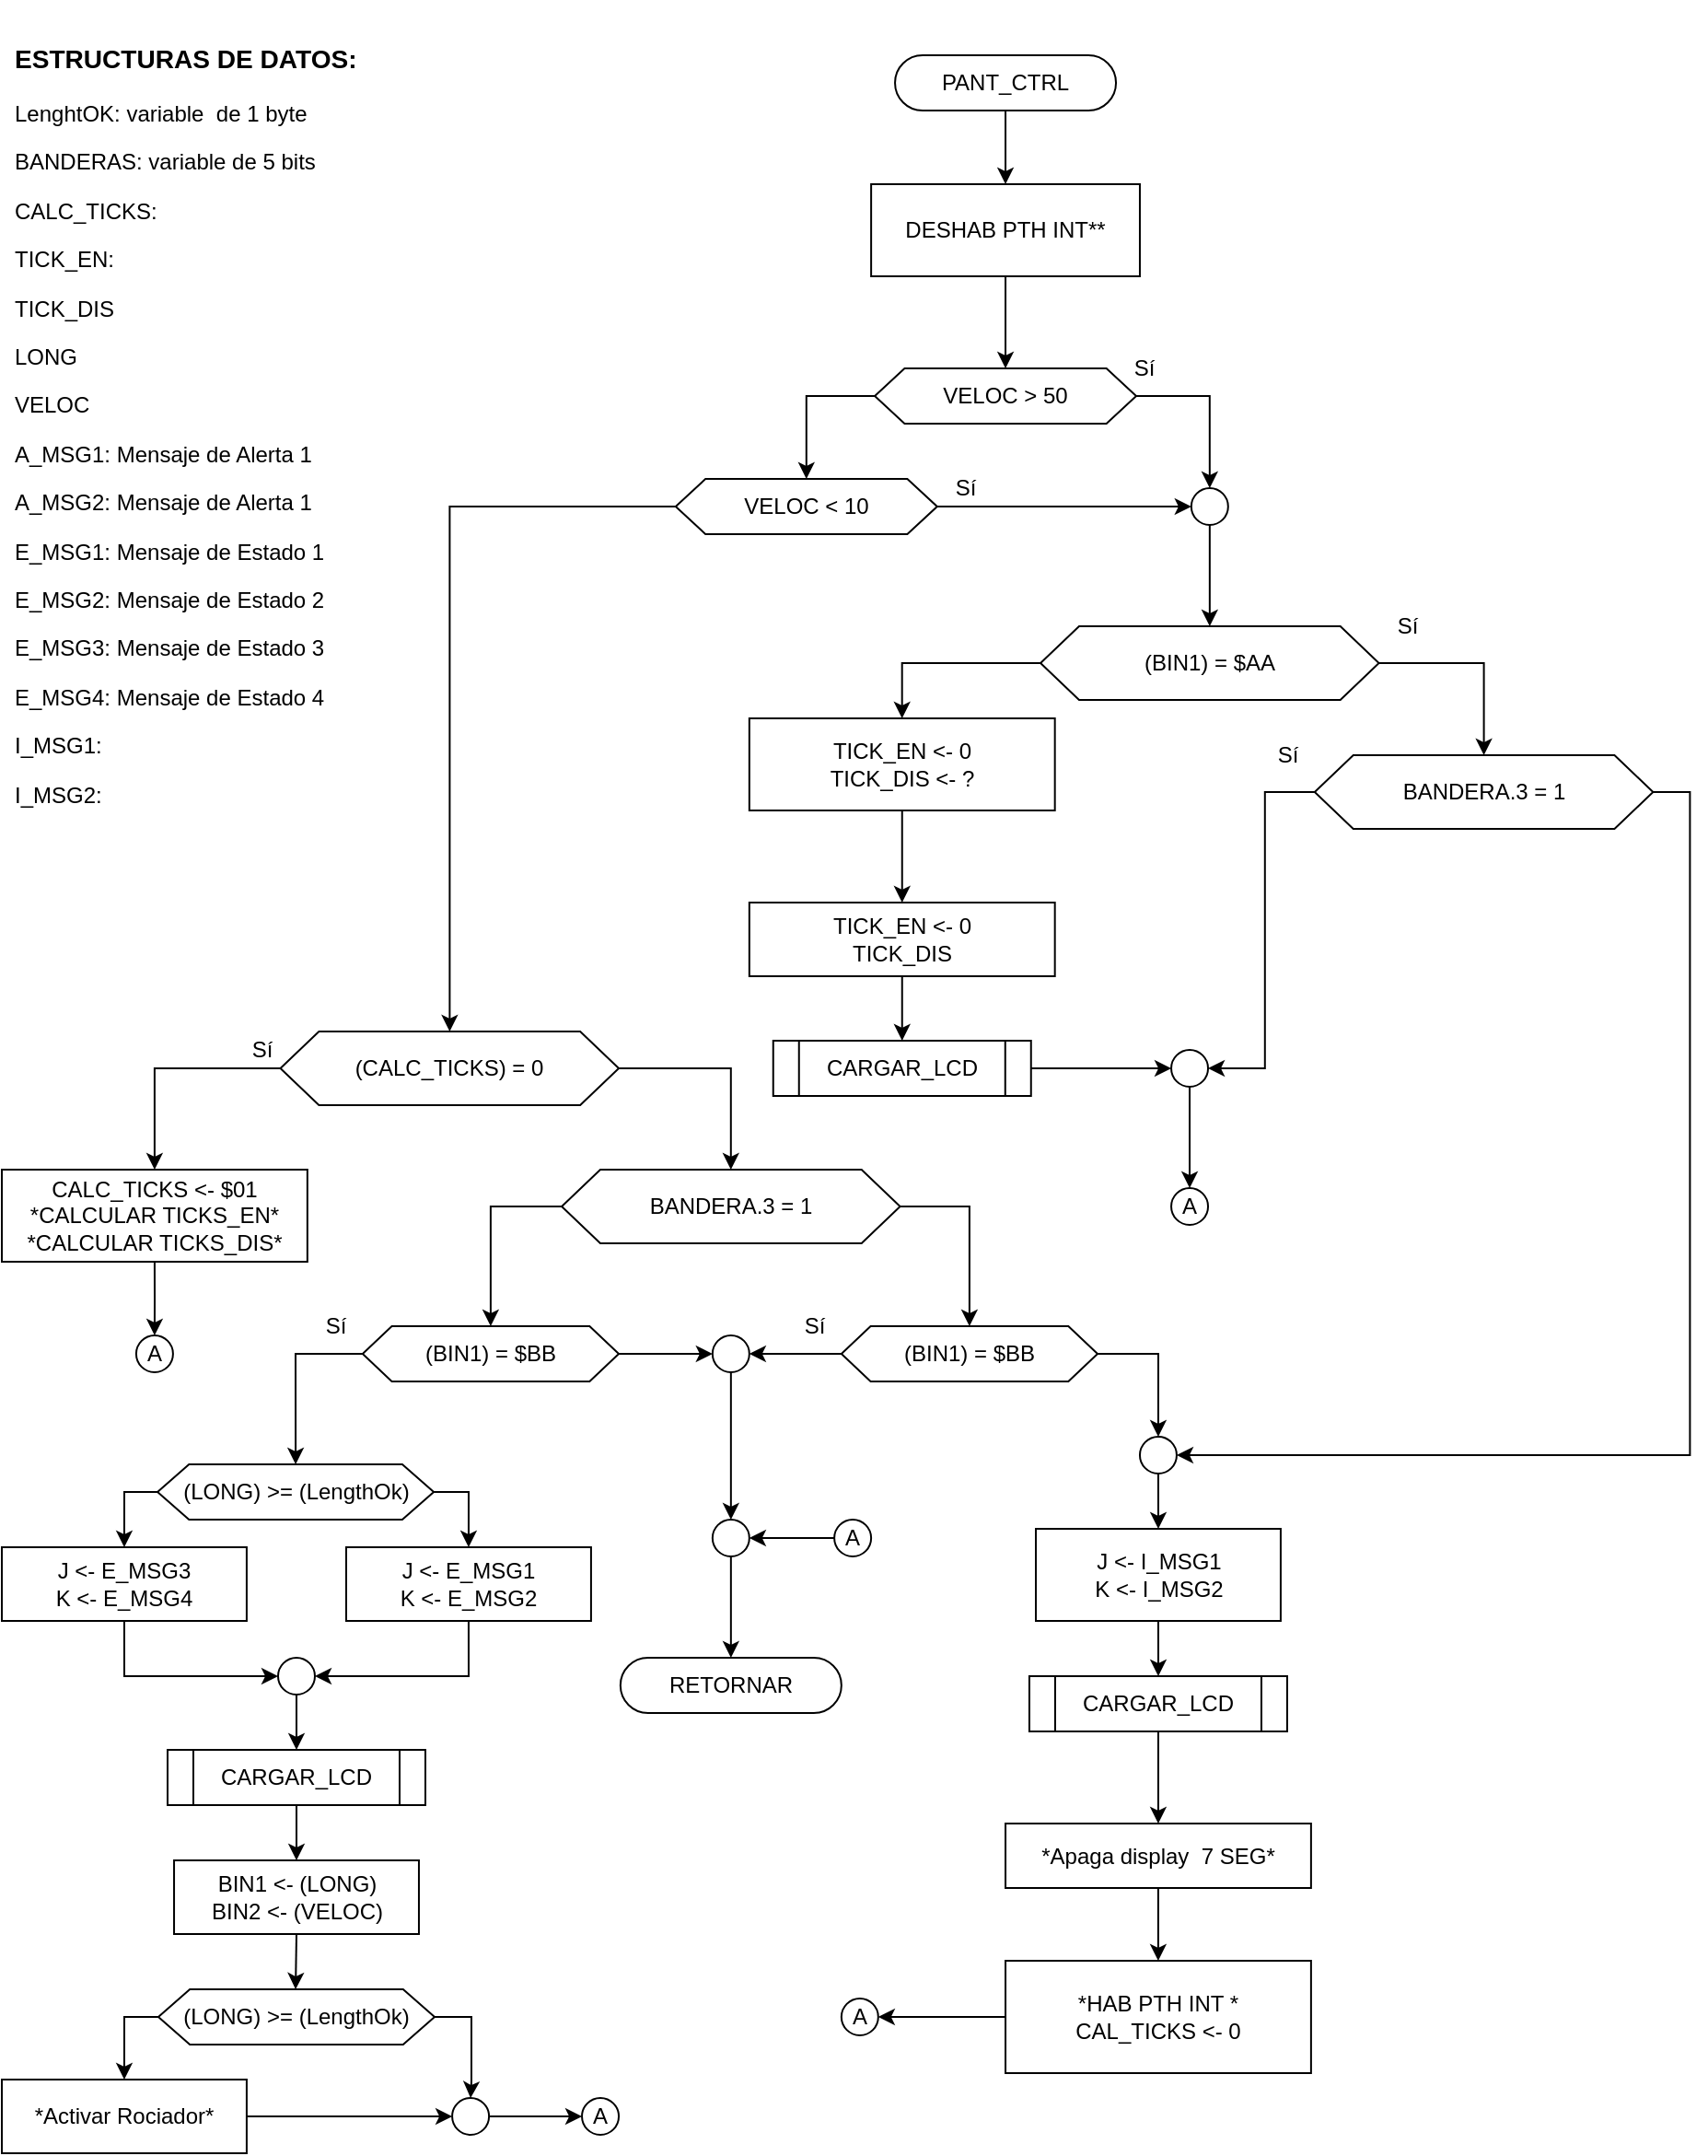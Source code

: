 <mxfile version="13.4.1" type="device"><diagram id="k1CxxK9mM7SZkVMa6Vli" name="Page-1"><mxGraphModel dx="2657" dy="999" grid="1" gridSize="10" guides="1" tooltips="1" connect="1" arrows="1" fold="1" page="1" pageScale="1" pageWidth="827" pageHeight="1169" math="0" shadow="0"><root><mxCell id="0"/><mxCell id="1" parent="0"/><mxCell id="9ohhm1cItvz7kq_N0Z25-7" style="edgeStyle=orthogonalEdgeStyle;rounded=0;orthogonalLoop=1;jettySize=auto;html=1;exitX=0.5;exitY=1;exitDx=0;exitDy=0;entryX=0.5;entryY=0;entryDx=0;entryDy=0;" edge="1" parent="1" source="9ohhm1cItvz7kq_N0Z25-1" target="9ohhm1cItvz7kq_N0Z25-6"><mxGeometry relative="1" as="geometry"/></mxCell><mxCell id="9ohhm1cItvz7kq_N0Z25-1" value="PANT_CTRL" style="rounded=1;whiteSpace=wrap;html=1;fontSize=12;glass=0;strokeWidth=1;shadow=0;arcSize=50;" vertex="1" parent="1"><mxGeometry x="-1144.98" y="30" width="120" height="30" as="geometry"/></mxCell><mxCell id="9ohhm1cItvz7kq_N0Z25-38" value="" style="edgeStyle=orthogonalEdgeStyle;rounded=0;orthogonalLoop=1;jettySize=auto;html=1;" edge="1" parent="1" source="9ohhm1cItvz7kq_N0Z25-3" target="9ohhm1cItvz7kq_N0Z25-37"><mxGeometry relative="1" as="geometry"/></mxCell><mxCell id="9ohhm1cItvz7kq_N0Z25-3" value="TICK_EN &amp;lt;- 0&lt;br&gt;TICK_DIS &amp;lt;- ?" style="rounded=0;whiteSpace=wrap;html=1;" vertex="1" parent="1"><mxGeometry x="-1224.08" y="390" width="165.92" height="50" as="geometry"/></mxCell><mxCell id="9ohhm1cItvz7kq_N0Z25-41" style="edgeStyle=orthogonalEdgeStyle;rounded=0;orthogonalLoop=1;jettySize=auto;html=1;exitX=0.5;exitY=1;exitDx=0;exitDy=0;entryX=0.5;entryY=0;entryDx=0;entryDy=0;" edge="1" parent="1" source="9ohhm1cItvz7kq_N0Z25-37" target="9ohhm1cItvz7kq_N0Z25-40"><mxGeometry relative="1" as="geometry"/></mxCell><mxCell id="9ohhm1cItvz7kq_N0Z25-37" value="TICK_EN &amp;lt;- 0&lt;br&gt;TICK_DIS" style="rounded=0;whiteSpace=wrap;html=1;" vertex="1" parent="1"><mxGeometry x="-1224.08" y="490" width="165.92" height="40" as="geometry"/></mxCell><mxCell id="9ohhm1cItvz7kq_N0Z25-16" style="edgeStyle=orthogonalEdgeStyle;rounded=0;orthogonalLoop=1;jettySize=auto;html=1;exitX=0.5;exitY=1;exitDx=0;exitDy=0;entryX=0.5;entryY=0;entryDx=0;entryDy=0;" edge="1" parent="1" source="9ohhm1cItvz7kq_N0Z25-6" target="9ohhm1cItvz7kq_N0Z25-8"><mxGeometry relative="1" as="geometry"/></mxCell><mxCell id="9ohhm1cItvz7kq_N0Z25-6" value="DESHAB PTH INT**" style="rounded=0;whiteSpace=wrap;html=1;" vertex="1" parent="1"><mxGeometry x="-1157.94" y="100" width="145.92" height="50" as="geometry"/></mxCell><mxCell id="9ohhm1cItvz7kq_N0Z25-12" style="edgeStyle=orthogonalEdgeStyle;rounded=0;orthogonalLoop=1;jettySize=auto;html=1;exitX=1;exitY=0.5;exitDx=0;exitDy=0;entryX=0.5;entryY=0;entryDx=0;entryDy=0;" edge="1" parent="1" source="9ohhm1cItvz7kq_N0Z25-8" target="9ohhm1cItvz7kq_N0Z25-10"><mxGeometry relative="1" as="geometry"/></mxCell><mxCell id="9ohhm1cItvz7kq_N0Z25-15" style="edgeStyle=orthogonalEdgeStyle;rounded=0;orthogonalLoop=1;jettySize=auto;html=1;exitX=0;exitY=0.5;exitDx=0;exitDy=0;" edge="1" parent="1" source="9ohhm1cItvz7kq_N0Z25-8" target="9ohhm1cItvz7kq_N0Z25-9"><mxGeometry relative="1" as="geometry"/></mxCell><mxCell id="9ohhm1cItvz7kq_N0Z25-8" value="VELOC &amp;gt; 50" style="shape=hexagon;perimeter=hexagonPerimeter2;whiteSpace=wrap;html=1;size=0.114;" vertex="1" parent="1"><mxGeometry x="-1155.96" y="200" width="141.97" height="30" as="geometry"/></mxCell><mxCell id="9ohhm1cItvz7kq_N0Z25-13" style="edgeStyle=orthogonalEdgeStyle;rounded=0;orthogonalLoop=1;jettySize=auto;html=1;exitX=1;exitY=0.5;exitDx=0;exitDy=0;entryX=0;entryY=0.5;entryDx=0;entryDy=0;" edge="1" parent="1" source="9ohhm1cItvz7kq_N0Z25-9" target="9ohhm1cItvz7kq_N0Z25-10"><mxGeometry relative="1" as="geometry"/></mxCell><mxCell id="9ohhm1cItvz7kq_N0Z25-48" style="edgeStyle=orthogonalEdgeStyle;rounded=0;orthogonalLoop=1;jettySize=auto;html=1;exitX=0;exitY=0.5;exitDx=0;exitDy=0;" edge="1" parent="1" source="9ohhm1cItvz7kq_N0Z25-9" target="9ohhm1cItvz7kq_N0Z25-47"><mxGeometry relative="1" as="geometry"/></mxCell><mxCell id="9ohhm1cItvz7kq_N0Z25-9" value="VELOC &amp;lt; 10" style="shape=hexagon;perimeter=hexagonPerimeter2;whiteSpace=wrap;html=1;size=0.114;" vertex="1" parent="1"><mxGeometry x="-1264.08" y="260" width="141.97" height="30" as="geometry"/></mxCell><mxCell id="9ohhm1cItvz7kq_N0Z25-14" style="edgeStyle=orthogonalEdgeStyle;rounded=0;orthogonalLoop=1;jettySize=auto;html=1;exitX=0.5;exitY=1;exitDx=0;exitDy=0;entryX=0.5;entryY=0;entryDx=0;entryDy=0;" edge="1" parent="1" source="9ohhm1cItvz7kq_N0Z25-10" target="9ohhm1cItvz7kq_N0Z25-11"><mxGeometry relative="1" as="geometry"/></mxCell><mxCell id="9ohhm1cItvz7kq_N0Z25-10" value="" style="ellipse;whiteSpace=wrap;html=1;aspect=fixed;" vertex="1" parent="1"><mxGeometry x="-984.08" y="265" width="20" height="20" as="geometry"/></mxCell><mxCell id="9ohhm1cItvz7kq_N0Z25-23" style="edgeStyle=orthogonalEdgeStyle;rounded=0;orthogonalLoop=1;jettySize=auto;html=1;exitX=1;exitY=0.5;exitDx=0;exitDy=0;" edge="1" parent="1" source="9ohhm1cItvz7kq_N0Z25-11" target="9ohhm1cItvz7kq_N0Z25-21"><mxGeometry relative="1" as="geometry"/></mxCell><mxCell id="9ohhm1cItvz7kq_N0Z25-39" style="edgeStyle=orthogonalEdgeStyle;rounded=0;orthogonalLoop=1;jettySize=auto;html=1;exitX=0;exitY=0.5;exitDx=0;exitDy=0;" edge="1" parent="1" source="9ohhm1cItvz7kq_N0Z25-11" target="9ohhm1cItvz7kq_N0Z25-3"><mxGeometry relative="1" as="geometry"/></mxCell><mxCell id="9ohhm1cItvz7kq_N0Z25-11" value="(BIN1) = $AA" style="shape=hexagon;perimeter=hexagonPerimeter2;whiteSpace=wrap;html=1;size=0.114;" vertex="1" parent="1"><mxGeometry x="-1065.96" y="340" width="183.76" height="40" as="geometry"/></mxCell><mxCell id="9ohhm1cItvz7kq_N0Z25-28" style="edgeStyle=orthogonalEdgeStyle;rounded=0;orthogonalLoop=1;jettySize=auto;html=1;exitX=1;exitY=0.5;exitDx=0;exitDy=0;entryX=1;entryY=0.5;entryDx=0;entryDy=0;" edge="1" parent="1" source="9ohhm1cItvz7kq_N0Z25-21" target="9ohhm1cItvz7kq_N0Z25-26"><mxGeometry relative="1" as="geometry"/></mxCell><mxCell id="9ohhm1cItvz7kq_N0Z25-30" style="edgeStyle=orthogonalEdgeStyle;rounded=0;orthogonalLoop=1;jettySize=auto;html=1;exitX=0;exitY=0.5;exitDx=0;exitDy=0;entryX=1;entryY=0.5;entryDx=0;entryDy=0;" edge="1" parent="1" source="9ohhm1cItvz7kq_N0Z25-21" target="9ohhm1cItvz7kq_N0Z25-29"><mxGeometry relative="1" as="geometry"><Array as="points"><mxPoint x="-944.08" y="430"/><mxPoint x="-944.08" y="580"/></Array></mxGeometry></mxCell><mxCell id="9ohhm1cItvz7kq_N0Z25-21" value="BANDERA.3 = 1" style="shape=hexagon;perimeter=hexagonPerimeter2;whiteSpace=wrap;html=1;size=0.114;" vertex="1" parent="1"><mxGeometry x="-917.08" y="410" width="183.76" height="40" as="geometry"/></mxCell><mxCell id="9ohhm1cItvz7kq_N0Z25-18" value="Sí" style="text;html=1;align=center;verticalAlign=middle;resizable=0;points=[];autosize=1;" vertex="1" parent="1"><mxGeometry x="-1024.98" y="190" width="30" height="20" as="geometry"/></mxCell><mxCell id="9ohhm1cItvz7kq_N0Z25-19" value="Sí" style="text;html=1;align=center;verticalAlign=middle;resizable=0;points=[];autosize=1;" vertex="1" parent="1"><mxGeometry x="-1122.11" y="255" width="30" height="20" as="geometry"/></mxCell><mxCell id="9ohhm1cItvz7kq_N0Z25-24" value="&lt;h3 style=&quot;text-align: center&quot;&gt;ESTRUCTURAS DE DATOS:&lt;/h3&gt;&lt;p&gt;&lt;span&gt;LenghtOK: variable&amp;nbsp; de 1 byte&lt;/span&gt;&lt;/p&gt;&lt;p&gt;BANDERAS: variable de 5 bits&lt;/p&gt;&lt;p&gt;CALC_TICKS:&lt;/p&gt;&lt;p&gt;TICK_EN:&lt;/p&gt;&lt;p&gt;TICK_DIS&lt;/p&gt;&lt;p&gt;LONG&lt;/p&gt;&lt;p&gt;VELOC&lt;/p&gt;&lt;p&gt;A_MSG1: Mensaje de Alerta 1&lt;/p&gt;&lt;p&gt;A_MSG2: Mensaje de Alerta 1&lt;br&gt;&lt;/p&gt;&lt;p&gt;E_MSG1: Mensaje de Estado 1&lt;/p&gt;&lt;p&gt;E_MSG2: Mensaje de Estado 2&lt;br&gt;&lt;/p&gt;&lt;p&gt;&lt;/p&gt;&lt;p&gt;E_MSG3: Mensaje de Estado 3&lt;/p&gt;&lt;p&gt;E_MSG4: Mensaje de Estado 4&lt;/p&gt;&lt;p&gt;I_MSG1:&lt;/p&gt;&lt;p&gt;I_MSG2:&lt;/p&gt;&lt;p&gt;&lt;/p&gt;" style="text;html=1;strokeColor=none;fillColor=none;align=left;verticalAlign=middle;whiteSpace=wrap;rounded=0;" vertex="1" parent="1"><mxGeometry x="-1625.49" width="240.04" height="460" as="geometry"/></mxCell><mxCell id="9ohhm1cItvz7kq_N0Z25-87" style="edgeStyle=orthogonalEdgeStyle;rounded=0;orthogonalLoop=1;jettySize=auto;html=1;exitX=0.5;exitY=1;exitDx=0;exitDy=0;" edge="1" parent="1" source="9ohhm1cItvz7kq_N0Z25-26" target="9ohhm1cItvz7kq_N0Z25-85"><mxGeometry relative="1" as="geometry"/></mxCell><mxCell id="9ohhm1cItvz7kq_N0Z25-26" value="" style="ellipse;whiteSpace=wrap;html=1;aspect=fixed;" vertex="1" parent="1"><mxGeometry x="-1012.02" y="780" width="20" height="20" as="geometry"/></mxCell><mxCell id="9ohhm1cItvz7kq_N0Z25-126" style="edgeStyle=orthogonalEdgeStyle;rounded=0;orthogonalLoop=1;jettySize=auto;html=1;exitX=0.5;exitY=1;exitDx=0;exitDy=0;entryX=0.5;entryY=0;entryDx=0;entryDy=0;" edge="1" parent="1" source="9ohhm1cItvz7kq_N0Z25-29" target="9ohhm1cItvz7kq_N0Z25-44"><mxGeometry relative="1" as="geometry"/></mxCell><mxCell id="9ohhm1cItvz7kq_N0Z25-29" value="" style="ellipse;whiteSpace=wrap;html=1;aspect=fixed;" vertex="1" parent="1"><mxGeometry x="-994.98" y="570" width="20" height="20" as="geometry"/></mxCell><mxCell id="9ohhm1cItvz7kq_N0Z25-44" value="A" style="ellipse;whiteSpace=wrap;html=1;aspect=fixed;" vertex="1" parent="1"><mxGeometry x="-994.98" y="645" width="20" height="20" as="geometry"/></mxCell><mxCell id="9ohhm1cItvz7kq_N0Z25-33" value="Sí" style="text;html=1;align=center;verticalAlign=middle;resizable=0;points=[];autosize=1;" vertex="1" parent="1"><mxGeometry x="-882.2" y="330" width="30" height="20" as="geometry"/></mxCell><mxCell id="9ohhm1cItvz7kq_N0Z25-34" value="Sí" style="text;html=1;align=center;verticalAlign=middle;resizable=0;points=[];autosize=1;" vertex="1" parent="1"><mxGeometry x="-947.08" y="400" width="30" height="20" as="geometry"/></mxCell><mxCell id="9ohhm1cItvz7kq_N0Z25-43" style="edgeStyle=orthogonalEdgeStyle;rounded=0;orthogonalLoop=1;jettySize=auto;html=1;exitX=1;exitY=0.5;exitDx=0;exitDy=0;entryX=0;entryY=0.5;entryDx=0;entryDy=0;" edge="1" parent="1" source="9ohhm1cItvz7kq_N0Z25-40" target="9ohhm1cItvz7kq_N0Z25-29"><mxGeometry relative="1" as="geometry"/></mxCell><mxCell id="9ohhm1cItvz7kq_N0Z25-40" value="CARGAR_LCD" style="shape=process;whiteSpace=wrap;html=1;backgroundOutline=1;" vertex="1" parent="1"><mxGeometry x="-1211.12" y="565" width="140" height="30" as="geometry"/></mxCell><mxCell id="9ohhm1cItvz7kq_N0Z25-51" style="edgeStyle=orthogonalEdgeStyle;rounded=0;orthogonalLoop=1;jettySize=auto;html=1;exitX=0;exitY=0.5;exitDx=0;exitDy=0;" edge="1" parent="1" source="9ohhm1cItvz7kq_N0Z25-47" target="9ohhm1cItvz7kq_N0Z25-50"><mxGeometry relative="1" as="geometry"/></mxCell><mxCell id="9ohhm1cItvz7kq_N0Z25-58" style="edgeStyle=orthogonalEdgeStyle;rounded=0;orthogonalLoop=1;jettySize=auto;html=1;exitX=1;exitY=0.5;exitDx=0;exitDy=0;" edge="1" parent="1" source="9ohhm1cItvz7kq_N0Z25-47" target="9ohhm1cItvz7kq_N0Z25-57"><mxGeometry relative="1" as="geometry"/></mxCell><mxCell id="9ohhm1cItvz7kq_N0Z25-47" value="(CALC_TICKS) = 0" style="shape=hexagon;perimeter=hexagonPerimeter2;whiteSpace=wrap;html=1;size=0.114;" vertex="1" parent="1"><mxGeometry x="-1478.74" y="560" width="183.76" height="40" as="geometry"/></mxCell><mxCell id="9ohhm1cItvz7kq_N0Z25-154" style="edgeStyle=orthogonalEdgeStyle;rounded=0;orthogonalLoop=1;jettySize=auto;html=1;exitX=0.5;exitY=1;exitDx=0;exitDy=0;entryX=0.5;entryY=0;entryDx=0;entryDy=0;" edge="1" parent="1" source="9ohhm1cItvz7kq_N0Z25-50" target="9ohhm1cItvz7kq_N0Z25-153"><mxGeometry relative="1" as="geometry"/></mxCell><mxCell id="9ohhm1cItvz7kq_N0Z25-50" value="&lt;span&gt;CALC_TICKS &amp;lt;- $01&lt;br&gt;*CALCULAR TICKS_EN*&lt;br&gt;*CALCULAR TICKS_DIS*&lt;br&gt;&lt;/span&gt;" style="rounded=0;whiteSpace=wrap;html=1;" vertex="1" parent="1"><mxGeometry x="-1630" y="635" width="165.92" height="50" as="geometry"/></mxCell><mxCell id="9ohhm1cItvz7kq_N0Z25-55" value="Sí" style="text;html=1;align=center;verticalAlign=middle;resizable=0;points=[];autosize=1;" vertex="1" parent="1"><mxGeometry x="-1504.08" y="560" width="30" height="20" as="geometry"/></mxCell><mxCell id="9ohhm1cItvz7kq_N0Z25-68" style="edgeStyle=orthogonalEdgeStyle;rounded=0;orthogonalLoop=1;jettySize=auto;html=1;exitX=0;exitY=0.5;exitDx=0;exitDy=0;" edge="1" parent="1" source="9ohhm1cItvz7kq_N0Z25-57" target="9ohhm1cItvz7kq_N0Z25-67"><mxGeometry relative="1" as="geometry"/></mxCell><mxCell id="9ohhm1cItvz7kq_N0Z25-74" style="edgeStyle=orthogonalEdgeStyle;rounded=0;orthogonalLoop=1;jettySize=auto;html=1;exitX=1;exitY=0.5;exitDx=0;exitDy=0;" edge="1" parent="1" source="9ohhm1cItvz7kq_N0Z25-57" target="9ohhm1cItvz7kq_N0Z25-62"><mxGeometry relative="1" as="geometry"/></mxCell><mxCell id="9ohhm1cItvz7kq_N0Z25-57" value="BANDERA.3 = 1" style="shape=hexagon;perimeter=hexagonPerimeter2;whiteSpace=wrap;html=1;size=0.114;" vertex="1" parent="1"><mxGeometry x="-1325.96" y="635" width="183.76" height="40" as="geometry"/></mxCell><mxCell id="9ohhm1cItvz7kq_N0Z25-71" style="edgeStyle=orthogonalEdgeStyle;rounded=0;orthogonalLoop=1;jettySize=auto;html=1;exitX=0;exitY=0.5;exitDx=0;exitDy=0;entryX=1;entryY=0.5;entryDx=0;entryDy=0;" edge="1" parent="1" source="9ohhm1cItvz7kq_N0Z25-62" target="9ohhm1cItvz7kq_N0Z25-69"><mxGeometry relative="1" as="geometry"/></mxCell><mxCell id="9ohhm1cItvz7kq_N0Z25-80" style="edgeStyle=orthogonalEdgeStyle;rounded=0;orthogonalLoop=1;jettySize=auto;html=1;exitX=1;exitY=0.5;exitDx=0;exitDy=0;entryX=0.5;entryY=0;entryDx=0;entryDy=0;" edge="1" parent="1" source="9ohhm1cItvz7kq_N0Z25-62" target="9ohhm1cItvz7kq_N0Z25-26"><mxGeometry relative="1" as="geometry"/></mxCell><mxCell id="9ohhm1cItvz7kq_N0Z25-62" value="(BIN1) = $BB" style="shape=hexagon;perimeter=hexagonPerimeter2;whiteSpace=wrap;html=1;size=0.114;" vertex="1" parent="1"><mxGeometry x="-1174.08" y="720" width="139.1" height="30" as="geometry"/></mxCell><mxCell id="9ohhm1cItvz7kq_N0Z25-70" style="edgeStyle=orthogonalEdgeStyle;rounded=0;orthogonalLoop=1;jettySize=auto;html=1;exitX=1;exitY=0.5;exitDx=0;exitDy=0;entryX=0;entryY=0.5;entryDx=0;entryDy=0;" edge="1" parent="1" source="9ohhm1cItvz7kq_N0Z25-67" target="9ohhm1cItvz7kq_N0Z25-69"><mxGeometry relative="1" as="geometry"/></mxCell><mxCell id="9ohhm1cItvz7kq_N0Z25-94" style="edgeStyle=orthogonalEdgeStyle;rounded=0;orthogonalLoop=1;jettySize=auto;html=1;exitX=0;exitY=0.5;exitDx=0;exitDy=0;entryX=0.5;entryY=0;entryDx=0;entryDy=0;" edge="1" parent="1" source="9ohhm1cItvz7kq_N0Z25-67" target="9ohhm1cItvz7kq_N0Z25-93"><mxGeometry relative="1" as="geometry"/></mxCell><mxCell id="9ohhm1cItvz7kq_N0Z25-67" value="(BIN1) = $BB" style="shape=hexagon;perimeter=hexagonPerimeter2;whiteSpace=wrap;html=1;size=0.114;" vertex="1" parent="1"><mxGeometry x="-1434.08" y="720" width="139.1" height="30" as="geometry"/></mxCell><mxCell id="9ohhm1cItvz7kq_N0Z25-123" value="" style="edgeStyle=orthogonalEdgeStyle;rounded=0;orthogonalLoop=1;jettySize=auto;html=1;" edge="1" parent="1" source="9ohhm1cItvz7kq_N0Z25-69" target="9ohhm1cItvz7kq_N0Z25-122"><mxGeometry relative="1" as="geometry"/></mxCell><mxCell id="9ohhm1cItvz7kq_N0Z25-69" value="" style="ellipse;whiteSpace=wrap;html=1;aspect=fixed;" vertex="1" parent="1"><mxGeometry x="-1244.08" y="725" width="20" height="20" as="geometry"/></mxCell><mxCell id="9ohhm1cItvz7kq_N0Z25-124" style="edgeStyle=orthogonalEdgeStyle;rounded=0;orthogonalLoop=1;jettySize=auto;html=1;exitX=0.5;exitY=1;exitDx=0;exitDy=0;" edge="1" parent="1" source="9ohhm1cItvz7kq_N0Z25-122" target="9ohhm1cItvz7kq_N0Z25-120"><mxGeometry relative="1" as="geometry"/></mxCell><mxCell id="9ohhm1cItvz7kq_N0Z25-122" value="" style="ellipse;whiteSpace=wrap;html=1;aspect=fixed;" vertex="1" parent="1"><mxGeometry x="-1244.08" y="825" width="20" height="20" as="geometry"/></mxCell><mxCell id="9ohhm1cItvz7kq_N0Z25-125" style="edgeStyle=orthogonalEdgeStyle;rounded=0;orthogonalLoop=1;jettySize=auto;html=1;exitX=0;exitY=0.5;exitDx=0;exitDy=0;entryX=1;entryY=0.5;entryDx=0;entryDy=0;" edge="1" parent="1" source="9ohhm1cItvz7kq_N0Z25-72" target="9ohhm1cItvz7kq_N0Z25-122"><mxGeometry relative="1" as="geometry"/></mxCell><mxCell id="9ohhm1cItvz7kq_N0Z25-72" value="A" style="ellipse;whiteSpace=wrap;html=1;aspect=fixed;" vertex="1" parent="1"><mxGeometry x="-1177.94" y="825" width="20" height="20" as="geometry"/></mxCell><mxCell id="9ohhm1cItvz7kq_N0Z25-75" value="Sí" style="text;html=1;align=center;verticalAlign=middle;resizable=0;points=[];autosize=1;" vertex="1" parent="1"><mxGeometry x="-1204.08" y="710" width="30" height="20" as="geometry"/></mxCell><mxCell id="9ohhm1cItvz7kq_N0Z25-77" value="Sí" style="text;html=1;align=center;verticalAlign=middle;resizable=0;points=[];autosize=1;" vertex="1" parent="1"><mxGeometry x="-1464.08" y="710" width="30" height="20" as="geometry"/></mxCell><mxCell id="9ohhm1cItvz7kq_N0Z25-89" value="" style="edgeStyle=orthogonalEdgeStyle;rounded=0;orthogonalLoop=1;jettySize=auto;html=1;" edge="1" parent="1" source="9ohhm1cItvz7kq_N0Z25-82" target="9ohhm1cItvz7kq_N0Z25-88"><mxGeometry relative="1" as="geometry"/></mxCell><mxCell id="9ohhm1cItvz7kq_N0Z25-82" value="*Apaga display&amp;nbsp; 7 SEG*" style="rounded=0;whiteSpace=wrap;html=1;" vertex="1" parent="1"><mxGeometry x="-1084.98" y="990" width="165.92" height="35" as="geometry"/></mxCell><mxCell id="9ohhm1cItvz7kq_N0Z25-142" style="edgeStyle=orthogonalEdgeStyle;rounded=0;orthogonalLoop=1;jettySize=auto;html=1;exitX=0;exitY=0.5;exitDx=0;exitDy=0;entryX=1;entryY=0.5;entryDx=0;entryDy=0;" edge="1" parent="1" source="9ohhm1cItvz7kq_N0Z25-88" target="9ohhm1cItvz7kq_N0Z25-117"><mxGeometry relative="1" as="geometry"/></mxCell><mxCell id="9ohhm1cItvz7kq_N0Z25-88" value="*HAB PTH INT *&lt;br&gt;CAL_TICKS &amp;lt;- 0&lt;br&gt;" style="rounded=0;whiteSpace=wrap;html=1;" vertex="1" parent="1"><mxGeometry x="-1084.98" y="1064.5" width="165.92" height="61" as="geometry"/></mxCell><mxCell id="9ohhm1cItvz7kq_N0Z25-84" style="edgeStyle=orthogonalEdgeStyle;rounded=0;orthogonalLoop=1;jettySize=auto;html=1;exitX=0.5;exitY=1;exitDx=0;exitDy=0;entryX=0.5;entryY=0;entryDx=0;entryDy=0;" edge="1" parent="1" source="9ohhm1cItvz7kq_N0Z25-83" target="9ohhm1cItvz7kq_N0Z25-82"><mxGeometry relative="1" as="geometry"/></mxCell><mxCell id="9ohhm1cItvz7kq_N0Z25-83" value="CARGAR_LCD" style="shape=process;whiteSpace=wrap;html=1;backgroundOutline=1;" vertex="1" parent="1"><mxGeometry x="-1072.02" y="910" width="140" height="30" as="geometry"/></mxCell><mxCell id="9ohhm1cItvz7kq_N0Z25-86" style="edgeStyle=orthogonalEdgeStyle;rounded=0;orthogonalLoop=1;jettySize=auto;html=1;exitX=0.5;exitY=1;exitDx=0;exitDy=0;" edge="1" parent="1" source="9ohhm1cItvz7kq_N0Z25-85" target="9ohhm1cItvz7kq_N0Z25-83"><mxGeometry relative="1" as="geometry"/></mxCell><mxCell id="9ohhm1cItvz7kq_N0Z25-85" value="J &amp;lt;- I_MSG1&lt;br&gt;K &amp;lt;- I_MSG2" style="rounded=0;whiteSpace=wrap;html=1;" vertex="1" parent="1"><mxGeometry x="-1068.5" y="830" width="132.96" height="50" as="geometry"/></mxCell><mxCell id="9ohhm1cItvz7kq_N0Z25-100" style="edgeStyle=orthogonalEdgeStyle;rounded=0;orthogonalLoop=1;jettySize=auto;html=1;exitX=0.5;exitY=1;exitDx=0;exitDy=0;entryX=1;entryY=0.5;entryDx=0;entryDy=0;" edge="1" parent="1" source="9ohhm1cItvz7kq_N0Z25-90" target="9ohhm1cItvz7kq_N0Z25-98"><mxGeometry relative="1" as="geometry"/></mxCell><mxCell id="9ohhm1cItvz7kq_N0Z25-90" value="J &amp;lt;- E_MSG1&lt;br&gt;K &amp;lt;- E_MSG2" style="rounded=0;whiteSpace=wrap;html=1;" vertex="1" parent="1"><mxGeometry x="-1443" y="840" width="132.96" height="40" as="geometry"/></mxCell><mxCell id="9ohhm1cItvz7kq_N0Z25-109" style="edgeStyle=orthogonalEdgeStyle;rounded=0;orthogonalLoop=1;jettySize=auto;html=1;exitX=0;exitY=0.5;exitDx=0;exitDy=0;entryX=0.5;entryY=0;entryDx=0;entryDy=0;" edge="1" parent="1" source="9ohhm1cItvz7kq_N0Z25-93" target="9ohhm1cItvz7kq_N0Z25-95"><mxGeometry relative="1" as="geometry"/></mxCell><mxCell id="9ohhm1cItvz7kq_N0Z25-110" style="edgeStyle=orthogonalEdgeStyle;rounded=0;orthogonalLoop=1;jettySize=auto;html=1;exitX=1;exitY=0.5;exitDx=0;exitDy=0;entryX=0.5;entryY=0;entryDx=0;entryDy=0;" edge="1" parent="1" source="9ohhm1cItvz7kq_N0Z25-93" target="9ohhm1cItvz7kq_N0Z25-90"><mxGeometry relative="1" as="geometry"/></mxCell><mxCell id="9ohhm1cItvz7kq_N0Z25-93" value="(LONG) &amp;gt;= (LengthOk)" style="shape=hexagon;perimeter=hexagonPerimeter2;whiteSpace=wrap;html=1;size=0.114;" vertex="1" parent="1"><mxGeometry x="-1545.45" y="795" width="150" height="30" as="geometry"/></mxCell><mxCell id="9ohhm1cItvz7kq_N0Z25-99" style="edgeStyle=orthogonalEdgeStyle;rounded=0;orthogonalLoop=1;jettySize=auto;html=1;exitX=0.5;exitY=1;exitDx=0;exitDy=0;entryX=0;entryY=0.5;entryDx=0;entryDy=0;" edge="1" parent="1" source="9ohhm1cItvz7kq_N0Z25-95" target="9ohhm1cItvz7kq_N0Z25-98"><mxGeometry relative="1" as="geometry"/></mxCell><mxCell id="9ohhm1cItvz7kq_N0Z25-95" value="J &amp;lt;- E_MSG3&lt;br&gt;K &amp;lt;- E_MSG4" style="rounded=0;whiteSpace=wrap;html=1;" vertex="1" parent="1"><mxGeometry x="-1630" y="840" width="132.96" height="40" as="geometry"/></mxCell><mxCell id="9ohhm1cItvz7kq_N0Z25-102" style="edgeStyle=orthogonalEdgeStyle;rounded=0;orthogonalLoop=1;jettySize=auto;html=1;exitX=0.5;exitY=1;exitDx=0;exitDy=0;entryX=0.5;entryY=0;entryDx=0;entryDy=0;" edge="1" parent="1" source="9ohhm1cItvz7kq_N0Z25-98" target="9ohhm1cItvz7kq_N0Z25-101"><mxGeometry relative="1" as="geometry"/></mxCell><mxCell id="9ohhm1cItvz7kq_N0Z25-98" value="" style="ellipse;whiteSpace=wrap;html=1;aspect=fixed;" vertex="1" parent="1"><mxGeometry x="-1480.0" y="900" width="20" height="20" as="geometry"/></mxCell><mxCell id="9ohhm1cItvz7kq_N0Z25-106" style="edgeStyle=orthogonalEdgeStyle;rounded=0;orthogonalLoop=1;jettySize=auto;html=1;exitX=0.5;exitY=1;exitDx=0;exitDy=0;" edge="1" parent="1" source="9ohhm1cItvz7kq_N0Z25-101" target="9ohhm1cItvz7kq_N0Z25-104"><mxGeometry relative="1" as="geometry"/></mxCell><mxCell id="9ohhm1cItvz7kq_N0Z25-101" value="CARGAR_LCD" style="shape=process;whiteSpace=wrap;html=1;backgroundOutline=1;" vertex="1" parent="1"><mxGeometry x="-1540" y="950" width="140" height="30" as="geometry"/></mxCell><mxCell id="9ohhm1cItvz7kq_N0Z25-108" style="edgeStyle=orthogonalEdgeStyle;rounded=0;orthogonalLoop=1;jettySize=auto;html=1;exitX=0.5;exitY=1;exitDx=0;exitDy=0;" edge="1" parent="1" source="9ohhm1cItvz7kq_N0Z25-104"><mxGeometry relative="1" as="geometry"><mxPoint x="-1470.483" y="1080" as="targetPoint"/></mxGeometry></mxCell><mxCell id="9ohhm1cItvz7kq_N0Z25-104" value="BIN1 &amp;lt;- (LONG)&lt;br&gt;BIN2 &amp;lt;- (VELOC)" style="rounded=0;whiteSpace=wrap;html=1;" vertex="1" parent="1"><mxGeometry x="-1536.48" y="1010" width="132.96" height="40" as="geometry"/></mxCell><mxCell id="9ohhm1cItvz7kq_N0Z25-137" style="edgeStyle=orthogonalEdgeStyle;rounded=0;orthogonalLoop=1;jettySize=auto;html=1;exitX=0;exitY=0.5;exitDx=0;exitDy=0;entryX=0.5;entryY=0;entryDx=0;entryDy=0;" edge="1" parent="1" source="9ohhm1cItvz7kq_N0Z25-112" target="9ohhm1cItvz7kq_N0Z25-116"><mxGeometry relative="1" as="geometry"/></mxCell><mxCell id="9ohhm1cItvz7kq_N0Z25-156" style="edgeStyle=orthogonalEdgeStyle;rounded=0;orthogonalLoop=1;jettySize=auto;html=1;exitX=1;exitY=0.5;exitDx=0;exitDy=0;entryX=0.5;entryY=0;entryDx=0;entryDy=0;" edge="1" parent="1" source="9ohhm1cItvz7kq_N0Z25-112" target="9ohhm1cItvz7kq_N0Z25-144"><mxGeometry relative="1" as="geometry"/></mxCell><mxCell id="9ohhm1cItvz7kq_N0Z25-112" value="(LONG) &amp;gt;= (LengthOk)" style="shape=hexagon;perimeter=hexagonPerimeter2;whiteSpace=wrap;html=1;size=0.114;" vertex="1" parent="1"><mxGeometry x="-1545" y="1080" width="150" height="30" as="geometry"/></mxCell><mxCell id="9ohhm1cItvz7kq_N0Z25-157" style="edgeStyle=orthogonalEdgeStyle;rounded=0;orthogonalLoop=1;jettySize=auto;html=1;exitX=1;exitY=0.5;exitDx=0;exitDy=0;entryX=0;entryY=0.5;entryDx=0;entryDy=0;" edge="1" parent="1" source="9ohhm1cItvz7kq_N0Z25-116" target="9ohhm1cItvz7kq_N0Z25-144"><mxGeometry relative="1" as="geometry"/></mxCell><mxCell id="9ohhm1cItvz7kq_N0Z25-116" value="*Activar Rociador*" style="rounded=0;whiteSpace=wrap;html=1;" vertex="1" parent="1"><mxGeometry x="-1630" y="1129" width="132.96" height="40" as="geometry"/></mxCell><mxCell id="9ohhm1cItvz7kq_N0Z25-117" value="A" style="ellipse;whiteSpace=wrap;html=1;aspect=fixed;" vertex="1" parent="1"><mxGeometry x="-1174.08" y="1085" width="20" height="20" as="geometry"/></mxCell><mxCell id="9ohhm1cItvz7kq_N0Z25-150" value="" style="edgeStyle=orthogonalEdgeStyle;rounded=0;orthogonalLoop=1;jettySize=auto;html=1;" edge="1" parent="1" source="9ohhm1cItvz7kq_N0Z25-144" target="9ohhm1cItvz7kq_N0Z25-149"><mxGeometry relative="1" as="geometry"/></mxCell><mxCell id="9ohhm1cItvz7kq_N0Z25-144" value="" style="ellipse;whiteSpace=wrap;html=1;aspect=fixed;" vertex="1" parent="1"><mxGeometry x="-1385.45" y="1139" width="20" height="20" as="geometry"/></mxCell><mxCell id="9ohhm1cItvz7kq_N0Z25-149" value="A" style="ellipse;whiteSpace=wrap;html=1;aspect=fixed;" vertex="1" parent="1"><mxGeometry x="-1314.98" y="1139" width="20" height="20" as="geometry"/></mxCell><mxCell id="9ohhm1cItvz7kq_N0Z25-120" value="RETORNAR" style="rounded=1;whiteSpace=wrap;html=1;fontSize=12;glass=0;strokeWidth=1;shadow=0;arcSize=50;" vertex="1" parent="1"><mxGeometry x="-1294.08" y="900" width="120" height="30" as="geometry"/></mxCell><mxCell id="9ohhm1cItvz7kq_N0Z25-153" value="A" style="ellipse;whiteSpace=wrap;html=1;aspect=fixed;" vertex="1" parent="1"><mxGeometry x="-1557.04" y="725" width="20" height="20" as="geometry"/></mxCell></root></mxGraphModel></diagram></mxfile>
